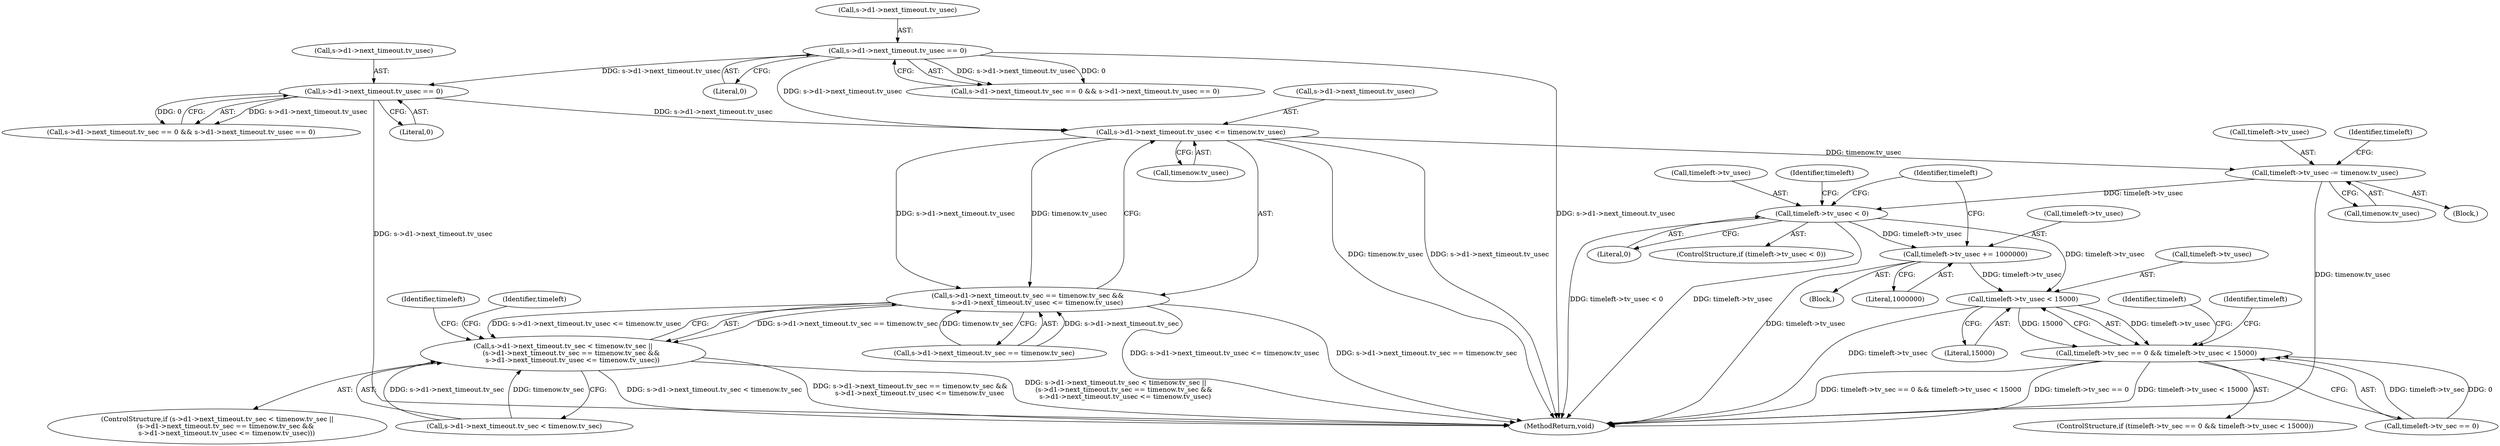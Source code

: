 digraph "0_openssl_f5c7f5dfbaf0d2f7d946d0fe86f08e6bcb36ed0d_0@pointer" {
"1000488" [label="(Call,s->d1->next_timeout.tv_usec <= timenow.tv_usec)"];
"1000387" [label="(Call,s->d1->next_timeout.tv_usec == 0)"];
"1000448" [label="(Call,s->d1->next_timeout.tv_usec == 0)"];
"1000476" [label="(Call,s->d1->next_timeout.tv_sec == timenow.tv_sec &&\n         s->d1->next_timeout.tv_usec <= timenow.tv_usec)"];
"1000464" [label="(Call,s->d1->next_timeout.tv_sec < timenow.tv_sec ||\n        (s->d1->next_timeout.tv_sec == timenow.tv_sec &&\n         s->d1->next_timeout.tv_usec <= timenow.tv_usec))"];
"1000525" [label="(Call,timeleft->tv_usec -= timenow.tv_usec)"];
"1000533" [label="(Call,timeleft->tv_usec < 0)"];
"1000543" [label="(Call,timeleft->tv_usec += 1000000)"];
"1000555" [label="(Call,timeleft->tv_usec < 15000)"];
"1000549" [label="(Call,timeleft->tv_sec == 0 && timeleft->tv_usec < 15000)"];
"1000529" [label="(Call,timenow.tv_usec)"];
"1000448" [label="(Call,s->d1->next_timeout.tv_usec == 0)"];
"1000714" [label="(MethodReturn,void)"];
"1000477" [label="(Call,s->d1->next_timeout.tv_sec == timenow.tv_sec)"];
"1000550" [label="(Call,timeleft->tv_sec == 0)"];
"1000533" [label="(Call,timeleft->tv_usec < 0)"];
"1000449" [label="(Call,s->d1->next_timeout.tv_usec)"];
"1000568" [label="(Identifier,timeleft)"];
"1000526" [label="(Call,timeleft->tv_usec)"];
"1000501" [label="(Identifier,timeleft)"];
"1000387" [label="(Call,s->d1->next_timeout.tv_usec == 0)"];
"1000496" [label="(Call,timenow.tv_usec)"];
"1000388" [label="(Call,s->d1->next_timeout.tv_usec)"];
"1000534" [label="(Call,timeleft->tv_usec)"];
"1000544" [label="(Call,timeleft->tv_usec)"];
"1000556" [label="(Call,timeleft->tv_usec)"];
"1000548" [label="(ControlStructure,if (timeleft->tv_sec == 0 && timeleft->tv_usec < 15000))"];
"1000465" [label="(Call,s->d1->next_timeout.tv_sec < timenow.tv_sec)"];
"1000541" [label="(Identifier,timeleft)"];
"1000562" [label="(Identifier,timeleft)"];
"1000395" [label="(Literal,0)"];
"1000525" [label="(Call,timeleft->tv_usec -= timenow.tv_usec)"];
"1000377" [label="(Call,s->d1->next_timeout.tv_sec == 0 && s->d1->next_timeout.tv_usec == 0)"];
"1000438" [label="(Call,s->d1->next_timeout.tv_sec == 0 && s->d1->next_timeout.tv_usec == 0)"];
"1000532" [label="(ControlStructure,if (timeleft->tv_usec < 0))"];
"1000509" [label="(Identifier,timeleft)"];
"1000537" [label="(Literal,0)"];
"1000464" [label="(Call,s->d1->next_timeout.tv_sec < timenow.tv_sec ||\n        (s->d1->next_timeout.tv_sec == timenow.tv_sec &&\n         s->d1->next_timeout.tv_usec <= timenow.tv_usec))"];
"1000552" [label="(Identifier,timeleft)"];
"1000555" [label="(Call,timeleft->tv_usec < 15000)"];
"1000435" [label="(Block,)"];
"1000538" [label="(Block,)"];
"1000549" [label="(Call,timeleft->tv_sec == 0 && timeleft->tv_usec < 15000)"];
"1000543" [label="(Call,timeleft->tv_usec += 1000000)"];
"1000489" [label="(Call,s->d1->next_timeout.tv_usec)"];
"1000476" [label="(Call,s->d1->next_timeout.tv_sec == timenow.tv_sec &&\n         s->d1->next_timeout.tv_usec <= timenow.tv_usec)"];
"1000456" [label="(Literal,0)"];
"1000535" [label="(Identifier,timeleft)"];
"1000547" [label="(Literal,1000000)"];
"1000488" [label="(Call,s->d1->next_timeout.tv_usec <= timenow.tv_usec)"];
"1000559" [label="(Literal,15000)"];
"1000463" [label="(ControlStructure,if (s->d1->next_timeout.tv_sec < timenow.tv_sec ||\n        (s->d1->next_timeout.tv_sec == timenow.tv_sec &&\n         s->d1->next_timeout.tv_usec <= timenow.tv_usec)))"];
"1000488" -> "1000476"  [label="AST: "];
"1000488" -> "1000496"  [label="CFG: "];
"1000489" -> "1000488"  [label="AST: "];
"1000496" -> "1000488"  [label="AST: "];
"1000476" -> "1000488"  [label="CFG: "];
"1000488" -> "1000714"  [label="DDG: s->d1->next_timeout.tv_usec"];
"1000488" -> "1000714"  [label="DDG: timenow.tv_usec"];
"1000488" -> "1000476"  [label="DDG: s->d1->next_timeout.tv_usec"];
"1000488" -> "1000476"  [label="DDG: timenow.tv_usec"];
"1000387" -> "1000488"  [label="DDG: s->d1->next_timeout.tv_usec"];
"1000448" -> "1000488"  [label="DDG: s->d1->next_timeout.tv_usec"];
"1000488" -> "1000525"  [label="DDG: timenow.tv_usec"];
"1000387" -> "1000377"  [label="AST: "];
"1000387" -> "1000395"  [label="CFG: "];
"1000388" -> "1000387"  [label="AST: "];
"1000395" -> "1000387"  [label="AST: "];
"1000377" -> "1000387"  [label="CFG: "];
"1000387" -> "1000714"  [label="DDG: s->d1->next_timeout.tv_usec"];
"1000387" -> "1000377"  [label="DDG: s->d1->next_timeout.tv_usec"];
"1000387" -> "1000377"  [label="DDG: 0"];
"1000387" -> "1000448"  [label="DDG: s->d1->next_timeout.tv_usec"];
"1000448" -> "1000438"  [label="AST: "];
"1000448" -> "1000456"  [label="CFG: "];
"1000449" -> "1000448"  [label="AST: "];
"1000456" -> "1000448"  [label="AST: "];
"1000438" -> "1000448"  [label="CFG: "];
"1000448" -> "1000714"  [label="DDG: s->d1->next_timeout.tv_usec"];
"1000448" -> "1000438"  [label="DDG: s->d1->next_timeout.tv_usec"];
"1000448" -> "1000438"  [label="DDG: 0"];
"1000476" -> "1000464"  [label="AST: "];
"1000476" -> "1000477"  [label="CFG: "];
"1000477" -> "1000476"  [label="AST: "];
"1000464" -> "1000476"  [label="CFG: "];
"1000476" -> "1000714"  [label="DDG: s->d1->next_timeout.tv_usec <= timenow.tv_usec"];
"1000476" -> "1000714"  [label="DDG: s->d1->next_timeout.tv_sec == timenow.tv_sec"];
"1000476" -> "1000464"  [label="DDG: s->d1->next_timeout.tv_sec == timenow.tv_sec"];
"1000476" -> "1000464"  [label="DDG: s->d1->next_timeout.tv_usec <= timenow.tv_usec"];
"1000477" -> "1000476"  [label="DDG: s->d1->next_timeout.tv_sec"];
"1000477" -> "1000476"  [label="DDG: timenow.tv_sec"];
"1000464" -> "1000463"  [label="AST: "];
"1000464" -> "1000465"  [label="CFG: "];
"1000465" -> "1000464"  [label="AST: "];
"1000501" -> "1000464"  [label="CFG: "];
"1000509" -> "1000464"  [label="CFG: "];
"1000464" -> "1000714"  [label="DDG: s->d1->next_timeout.tv_sec < timenow.tv_sec"];
"1000464" -> "1000714"  [label="DDG: s->d1->next_timeout.tv_sec == timenow.tv_sec &&\n         s->d1->next_timeout.tv_usec <= timenow.tv_usec"];
"1000464" -> "1000714"  [label="DDG: s->d1->next_timeout.tv_sec < timenow.tv_sec ||\n        (s->d1->next_timeout.tv_sec == timenow.tv_sec &&\n         s->d1->next_timeout.tv_usec <= timenow.tv_usec)"];
"1000465" -> "1000464"  [label="DDG: s->d1->next_timeout.tv_sec"];
"1000465" -> "1000464"  [label="DDG: timenow.tv_sec"];
"1000525" -> "1000435"  [label="AST: "];
"1000525" -> "1000529"  [label="CFG: "];
"1000526" -> "1000525"  [label="AST: "];
"1000529" -> "1000525"  [label="AST: "];
"1000535" -> "1000525"  [label="CFG: "];
"1000525" -> "1000714"  [label="DDG: timenow.tv_usec"];
"1000525" -> "1000533"  [label="DDG: timeleft->tv_usec"];
"1000533" -> "1000532"  [label="AST: "];
"1000533" -> "1000537"  [label="CFG: "];
"1000534" -> "1000533"  [label="AST: "];
"1000537" -> "1000533"  [label="AST: "];
"1000541" -> "1000533"  [label="CFG: "];
"1000552" -> "1000533"  [label="CFG: "];
"1000533" -> "1000714"  [label="DDG: timeleft->tv_usec < 0"];
"1000533" -> "1000714"  [label="DDG: timeleft->tv_usec"];
"1000533" -> "1000543"  [label="DDG: timeleft->tv_usec"];
"1000533" -> "1000555"  [label="DDG: timeleft->tv_usec"];
"1000543" -> "1000538"  [label="AST: "];
"1000543" -> "1000547"  [label="CFG: "];
"1000544" -> "1000543"  [label="AST: "];
"1000547" -> "1000543"  [label="AST: "];
"1000552" -> "1000543"  [label="CFG: "];
"1000543" -> "1000714"  [label="DDG: timeleft->tv_usec"];
"1000543" -> "1000555"  [label="DDG: timeleft->tv_usec"];
"1000555" -> "1000549"  [label="AST: "];
"1000555" -> "1000559"  [label="CFG: "];
"1000556" -> "1000555"  [label="AST: "];
"1000559" -> "1000555"  [label="AST: "];
"1000549" -> "1000555"  [label="CFG: "];
"1000555" -> "1000714"  [label="DDG: timeleft->tv_usec"];
"1000555" -> "1000549"  [label="DDG: timeleft->tv_usec"];
"1000555" -> "1000549"  [label="DDG: 15000"];
"1000549" -> "1000548"  [label="AST: "];
"1000549" -> "1000550"  [label="CFG: "];
"1000550" -> "1000549"  [label="AST: "];
"1000562" -> "1000549"  [label="CFG: "];
"1000568" -> "1000549"  [label="CFG: "];
"1000549" -> "1000714"  [label="DDG: timeleft->tv_sec == 0"];
"1000549" -> "1000714"  [label="DDG: timeleft->tv_usec < 15000"];
"1000549" -> "1000714"  [label="DDG: timeleft->tv_sec == 0 && timeleft->tv_usec < 15000"];
"1000550" -> "1000549"  [label="DDG: timeleft->tv_sec"];
"1000550" -> "1000549"  [label="DDG: 0"];
}
